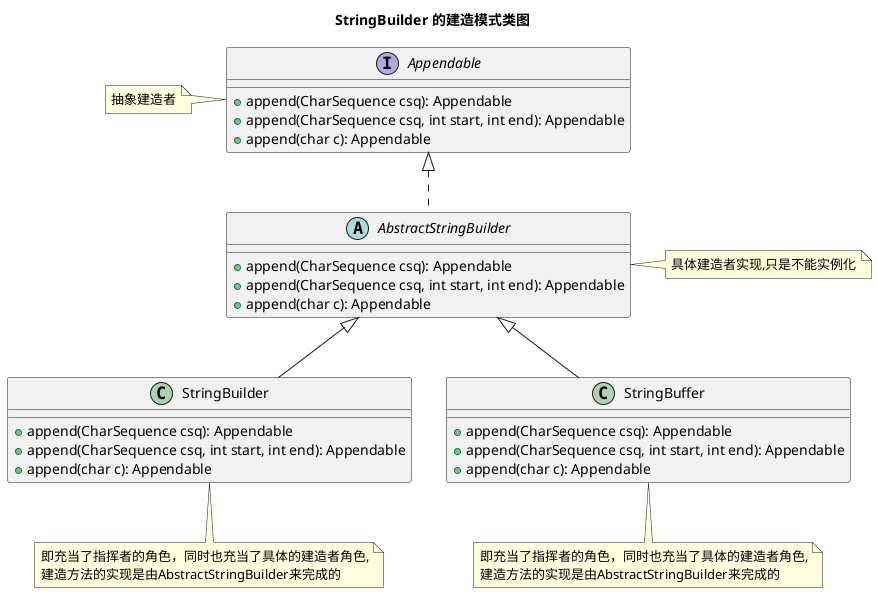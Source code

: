 @startuml
title "StringBuilder 的建造模式类图"

interface Appendable {
    + append(CharSequence csq): Appendable
    + append(CharSequence csq, int start, int end): Appendable
    + append(char c): Appendable
}
note left of Appendable : 抽象建造者

abstract AbstractStringBuilder implements Appendable {
    + append(CharSequence csq): Appendable
    + append(CharSequence csq, int start, int end): Appendable
    + append(char c): Appendable
}
note right of AbstractStringBuilder: 具体建造者实现,只是不能实例化

class StringBuilder extends AbstractStringBuilder {
    + append(CharSequence csq): Appendable
    + append(CharSequence csq, int start, int end): Appendable
    + append(char c): Appendable
}
note bottom of StringBuilder
即充当了指挥者的角色，同时也充当了具体的建造者角色,
建造方法的实现是由AbstractStringBuilder来完成的
end note

class StringBuffer extends AbstractStringBuilder {
    + append(CharSequence csq): Appendable
    + append(CharSequence csq, int start, int end): Appendable
    + append(char c): Appendable
}
note bottom of StringBuffer
即充当了指挥者的角色，同时也充当了具体的建造者角色,
建造方法的实现是由AbstractStringBuilder来完成的
end note

@enduml